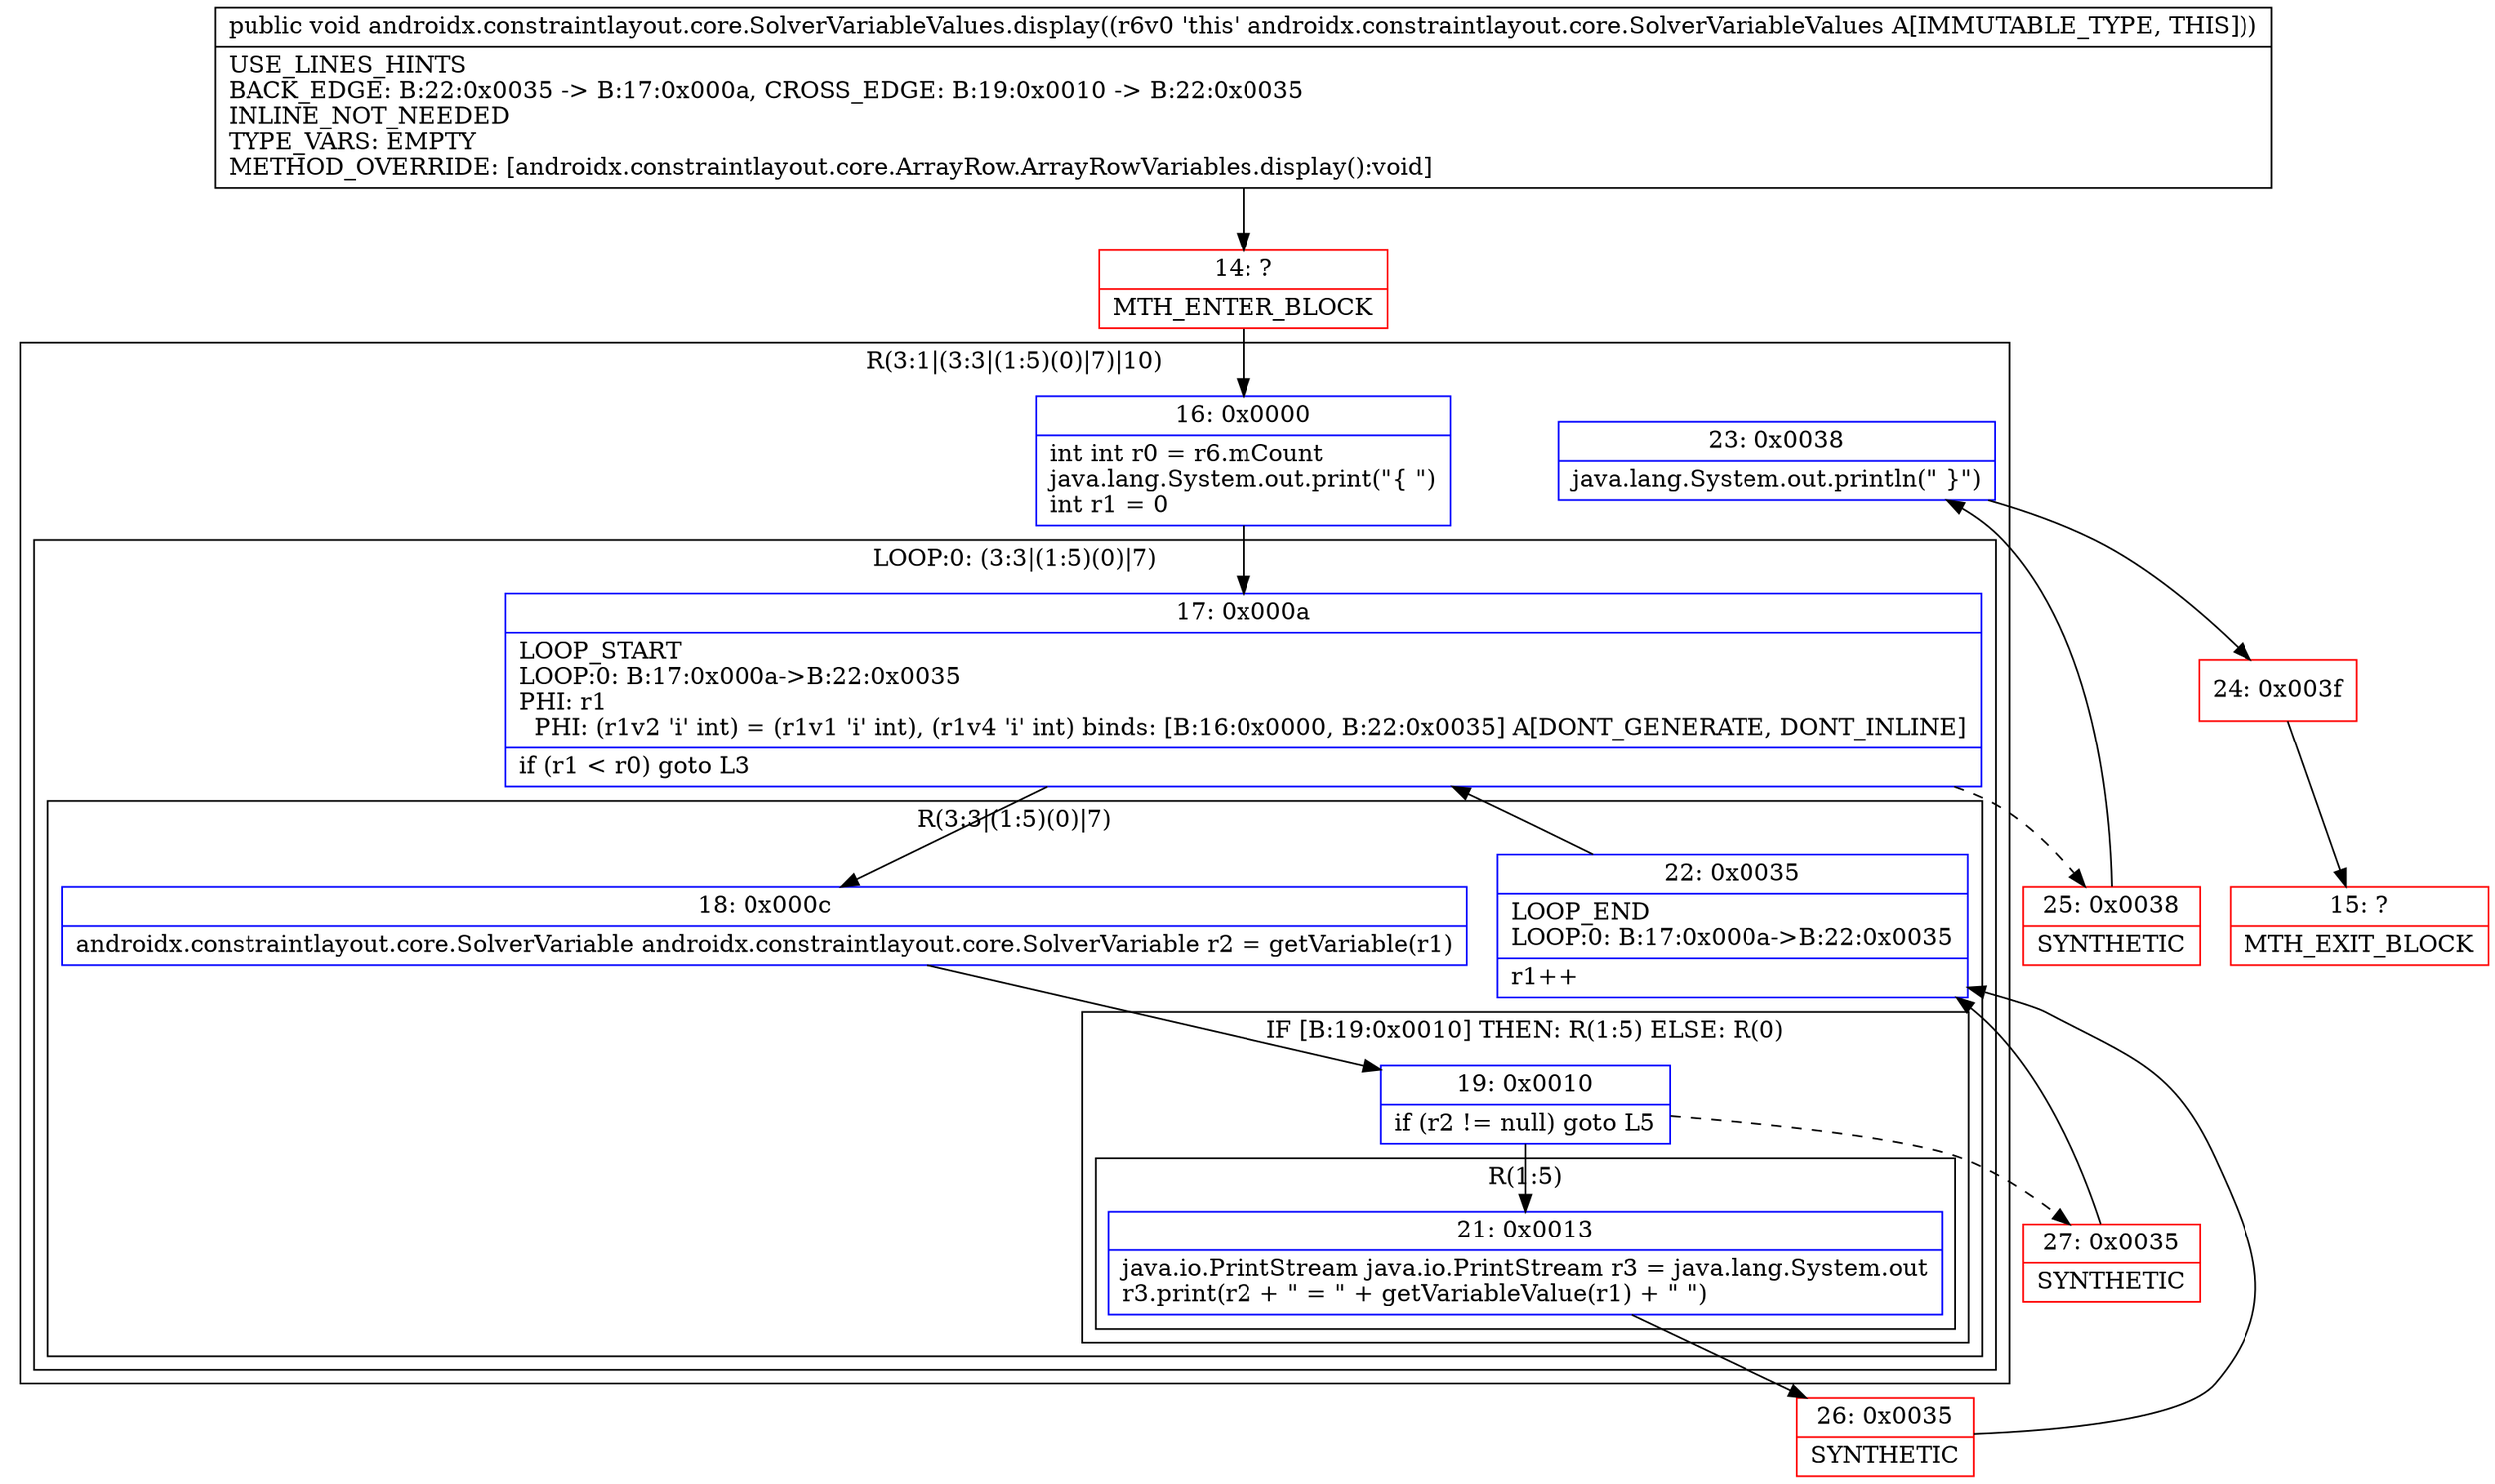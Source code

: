 digraph "CFG forandroidx.constraintlayout.core.SolverVariableValues.display()V" {
subgraph cluster_Region_75183117 {
label = "R(3:1|(3:3|(1:5)(0)|7)|10)";
node [shape=record,color=blue];
Node_16 [shape=record,label="{16\:\ 0x0000|int int r0 = r6.mCount\ljava.lang.System.out.print(\"\{ \")\lint r1 = 0\l}"];
subgraph cluster_LoopRegion_1923513510 {
label = "LOOP:0: (3:3|(1:5)(0)|7)";
node [shape=record,color=blue];
Node_17 [shape=record,label="{17\:\ 0x000a|LOOP_START\lLOOP:0: B:17:0x000a\-\>B:22:0x0035\lPHI: r1 \l  PHI: (r1v2 'i' int) = (r1v1 'i' int), (r1v4 'i' int) binds: [B:16:0x0000, B:22:0x0035] A[DONT_GENERATE, DONT_INLINE]\l|if (r1 \< r0) goto L3\l}"];
subgraph cluster_Region_932199684 {
label = "R(3:3|(1:5)(0)|7)";
node [shape=record,color=blue];
Node_18 [shape=record,label="{18\:\ 0x000c|androidx.constraintlayout.core.SolverVariable androidx.constraintlayout.core.SolverVariable r2 = getVariable(r1)\l}"];
subgraph cluster_IfRegion_1114146528 {
label = "IF [B:19:0x0010] THEN: R(1:5) ELSE: R(0)";
node [shape=record,color=blue];
Node_19 [shape=record,label="{19\:\ 0x0010|if (r2 != null) goto L5\l}"];
subgraph cluster_Region_527307356 {
label = "R(1:5)";
node [shape=record,color=blue];
Node_21 [shape=record,label="{21\:\ 0x0013|java.io.PrintStream java.io.PrintStream r3 = java.lang.System.out\lr3.print(r2 + \" = \" + getVariableValue(r1) + \" \")\l}"];
}
subgraph cluster_Region_1145409539 {
label = "R(0)";
node [shape=record,color=blue];
}
}
Node_22 [shape=record,label="{22\:\ 0x0035|LOOP_END\lLOOP:0: B:17:0x000a\-\>B:22:0x0035\l|r1++\l}"];
}
}
Node_23 [shape=record,label="{23\:\ 0x0038|java.lang.System.out.println(\" \}\")\l}"];
}
Node_14 [shape=record,color=red,label="{14\:\ ?|MTH_ENTER_BLOCK\l}"];
Node_26 [shape=record,color=red,label="{26\:\ 0x0035|SYNTHETIC\l}"];
Node_27 [shape=record,color=red,label="{27\:\ 0x0035|SYNTHETIC\l}"];
Node_25 [shape=record,color=red,label="{25\:\ 0x0038|SYNTHETIC\l}"];
Node_24 [shape=record,color=red,label="{24\:\ 0x003f}"];
Node_15 [shape=record,color=red,label="{15\:\ ?|MTH_EXIT_BLOCK\l}"];
MethodNode[shape=record,label="{public void androidx.constraintlayout.core.SolverVariableValues.display((r6v0 'this' androidx.constraintlayout.core.SolverVariableValues A[IMMUTABLE_TYPE, THIS]))  | USE_LINES_HINTS\lBACK_EDGE: B:22:0x0035 \-\> B:17:0x000a, CROSS_EDGE: B:19:0x0010 \-\> B:22:0x0035\lINLINE_NOT_NEEDED\lTYPE_VARS: EMPTY\lMETHOD_OVERRIDE: [androidx.constraintlayout.core.ArrayRow.ArrayRowVariables.display():void]\l}"];
MethodNode -> Node_14;Node_16 -> Node_17;
Node_17 -> Node_18;
Node_17 -> Node_25[style=dashed];
Node_18 -> Node_19;
Node_19 -> Node_21;
Node_19 -> Node_27[style=dashed];
Node_21 -> Node_26;
Node_22 -> Node_17;
Node_23 -> Node_24;
Node_14 -> Node_16;
Node_26 -> Node_22;
Node_27 -> Node_22;
Node_25 -> Node_23;
Node_24 -> Node_15;
}

